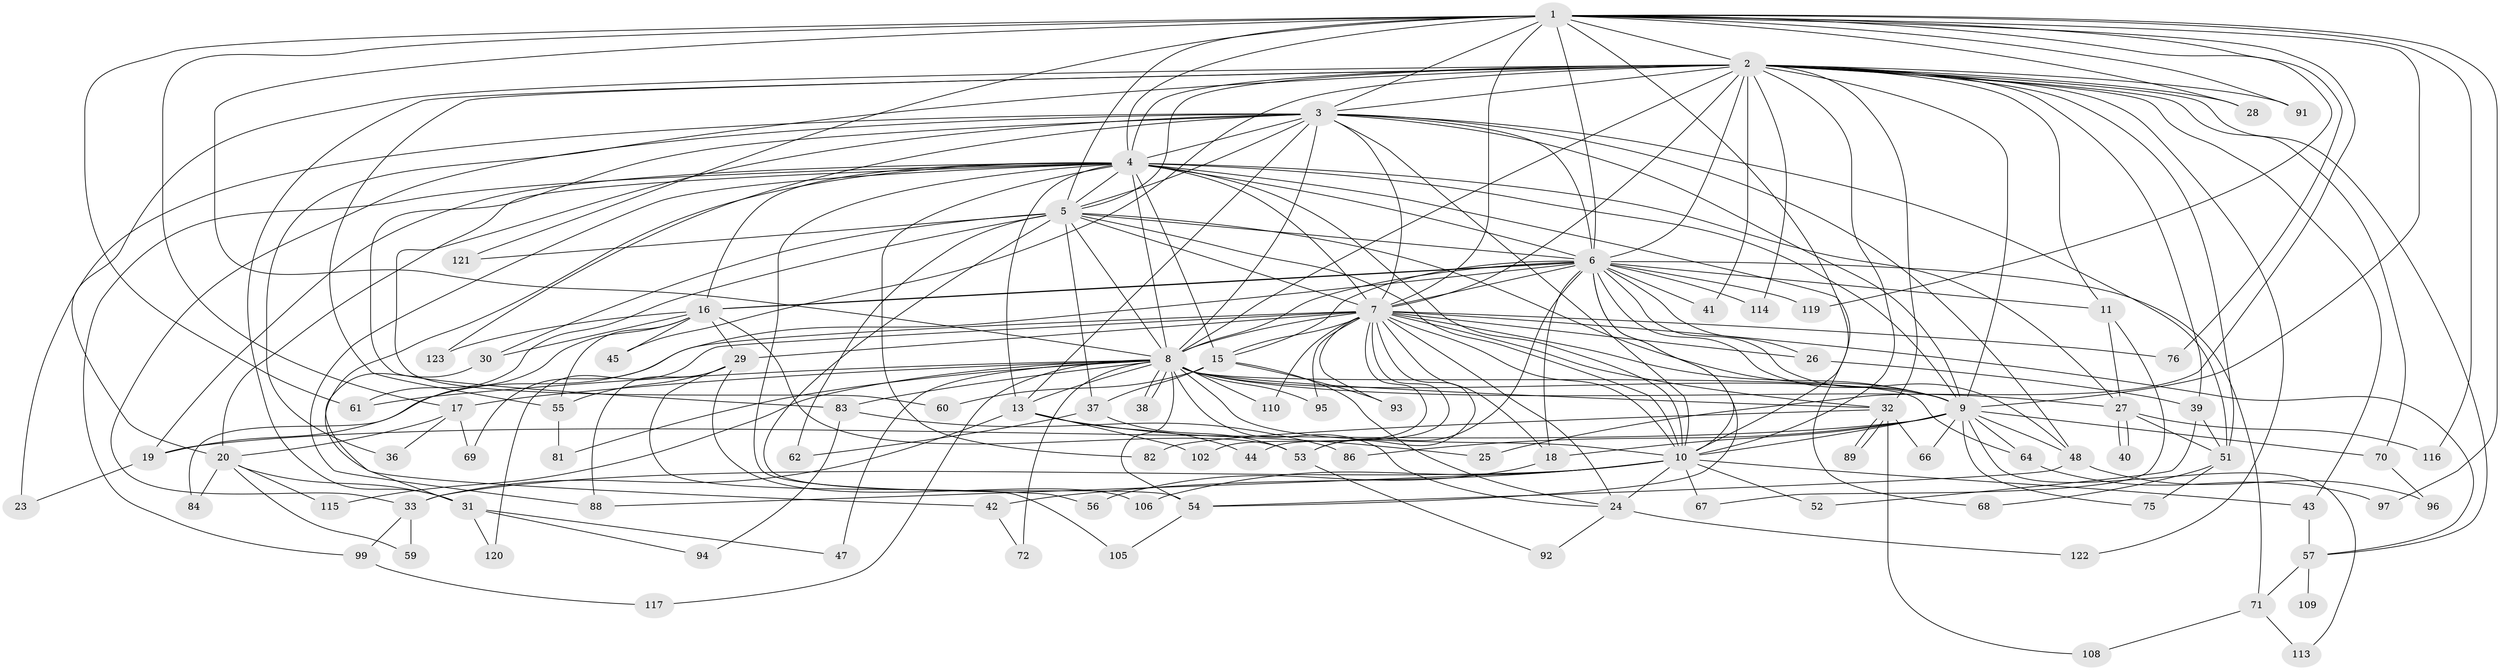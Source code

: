 // original degree distribution, {20: 0.008064516129032258, 27: 0.008064516129032258, 18: 0.016129032258064516, 23: 0.016129032258064516, 16: 0.008064516129032258, 26: 0.008064516129032258, 25: 0.008064516129032258, 19: 0.008064516129032258, 4: 0.10483870967741936, 7: 0.03225806451612903, 2: 0.5725806451612904, 6: 0.03225806451612903, 5: 0.056451612903225805, 3: 0.11290322580645161, 8: 0.008064516129032258}
// Generated by graph-tools (version 1.1) at 2025/41/03/06/25 10:41:41]
// undirected, 93 vertices, 233 edges
graph export_dot {
graph [start="1"]
  node [color=gray90,style=filled];
  1 [super="+111"];
  2 [super="+12"];
  3 [super="+80"];
  4 [super="+65"];
  5 [super="+104"];
  6 [super="+101"];
  7 [super="+79"];
  8 [super="+22"];
  9 [super="+14"];
  10 [super="+124"];
  11;
  13 [super="+34"];
  15 [super="+98"];
  16 [super="+21"];
  17 [super="+49"];
  18 [super="+63"];
  19 [super="+107"];
  20 [super="+50"];
  23;
  24 [super="+35"];
  25;
  26;
  27 [super="+118"];
  28;
  29 [super="+77"];
  30;
  31 [super="+73"];
  32 [super="+46"];
  33 [super="+90"];
  36;
  37;
  38;
  39 [super="+85"];
  40;
  41;
  42;
  43;
  44;
  45;
  47;
  48 [super="+87"];
  51 [super="+100"];
  52;
  53 [super="+74"];
  54 [super="+78"];
  55;
  56;
  57 [super="+58"];
  59;
  60;
  61 [super="+112"];
  62;
  64;
  66;
  67;
  68;
  69;
  70;
  71;
  72;
  75;
  76;
  81;
  82;
  83;
  84;
  86;
  88 [super="+103"];
  89;
  91;
  92;
  93;
  94;
  95;
  96;
  97;
  99;
  102;
  105;
  106;
  108;
  109;
  110;
  113;
  114;
  115;
  116;
  117;
  119;
  120;
  121;
  122;
  123;
  1 -- 2;
  1 -- 3;
  1 -- 4;
  1 -- 5 [weight=2];
  1 -- 6;
  1 -- 7;
  1 -- 8;
  1 -- 9;
  1 -- 10;
  1 -- 17;
  1 -- 25;
  1 -- 28;
  1 -- 61;
  1 -- 76;
  1 -- 91;
  1 -- 97;
  1 -- 116;
  1 -- 119;
  1 -- 121;
  2 -- 3;
  2 -- 4 [weight=2];
  2 -- 5;
  2 -- 6;
  2 -- 7;
  2 -- 8 [weight=2];
  2 -- 9 [weight=2];
  2 -- 10;
  2 -- 11;
  2 -- 20;
  2 -- 28;
  2 -- 31;
  2 -- 32;
  2 -- 39;
  2 -- 41;
  2 -- 43;
  2 -- 45;
  2 -- 51;
  2 -- 55;
  2 -- 57;
  2 -- 70;
  2 -- 91;
  2 -- 114;
  2 -- 122;
  2 -- 36;
  3 -- 4 [weight=2];
  3 -- 5;
  3 -- 6;
  3 -- 7;
  3 -- 8;
  3 -- 9;
  3 -- 10;
  3 -- 13;
  3 -- 23;
  3 -- 33;
  3 -- 48;
  3 -- 51;
  3 -- 60;
  3 -- 83;
  3 -- 123;
  4 -- 5;
  4 -- 6;
  4 -- 7;
  4 -- 8;
  4 -- 9;
  4 -- 10;
  4 -- 19;
  4 -- 20;
  4 -- 42;
  4 -- 56;
  4 -- 68;
  4 -- 82;
  4 -- 88;
  4 -- 99;
  4 -- 13;
  4 -- 15;
  4 -- 27;
  4 -- 16;
  5 -- 6;
  5 -- 7;
  5 -- 8;
  5 -- 9;
  5 -- 10;
  5 -- 30;
  5 -- 37;
  5 -- 62;
  5 -- 121;
  5 -- 54;
  5 -- 61;
  6 -- 7;
  6 -- 8;
  6 -- 9;
  6 -- 10;
  6 -- 11;
  6 -- 15;
  6 -- 16;
  6 -- 16;
  6 -- 18;
  6 -- 26;
  6 -- 41;
  6 -- 54;
  6 -- 69;
  6 -- 71;
  6 -- 114;
  6 -- 119;
  6 -- 53;
  6 -- 48;
  7 -- 8;
  7 -- 9;
  7 -- 10 [weight=2];
  7 -- 15;
  7 -- 19;
  7 -- 24 [weight=2];
  7 -- 26;
  7 -- 29;
  7 -- 32;
  7 -- 44;
  7 -- 76;
  7 -- 93;
  7 -- 102;
  7 -- 110;
  7 -- 120;
  7 -- 95;
  7 -- 18;
  7 -- 57;
  7 -- 53;
  8 -- 9;
  8 -- 10;
  8 -- 13;
  8 -- 17;
  8 -- 24;
  8 -- 27;
  8 -- 38;
  8 -- 38;
  8 -- 47;
  8 -- 61;
  8 -- 64;
  8 -- 81;
  8 -- 83;
  8 -- 95;
  8 -- 115;
  8 -- 117;
  8 -- 32;
  8 -- 72;
  8 -- 110;
  8 -- 54;
  9 -- 10;
  9 -- 18;
  9 -- 48;
  9 -- 64;
  9 -- 66;
  9 -- 70;
  9 -- 75;
  9 -- 86;
  9 -- 113;
  9 -- 19;
  10 -- 33;
  10 -- 42;
  10 -- 43;
  10 -- 52;
  10 -- 67;
  10 -- 106;
  10 -- 88;
  10 -- 24;
  11 -- 27;
  11 -- 67;
  13 -- 25;
  13 -- 44;
  13 -- 102;
  13 -- 33;
  15 -- 37;
  15 -- 60;
  15 -- 93;
  15 -- 24;
  16 -- 30;
  16 -- 53;
  16 -- 55;
  16 -- 29;
  16 -- 84;
  16 -- 123;
  16 -- 45;
  17 -- 36;
  17 -- 69;
  17 -- 20 [weight=2];
  18 -- 56;
  19 -- 23;
  20 -- 31;
  20 -- 84;
  20 -- 115;
  20 -- 59;
  24 -- 92;
  24 -- 122;
  26 -- 39;
  27 -- 40;
  27 -- 40;
  27 -- 116;
  27 -- 51;
  29 -- 88;
  29 -- 105;
  29 -- 106;
  29 -- 55;
  30 -- 31;
  31 -- 47;
  31 -- 94;
  31 -- 120;
  32 -- 66;
  32 -- 82;
  32 -- 89;
  32 -- 89;
  32 -- 108;
  33 -- 59;
  33 -- 99;
  37 -- 53;
  37 -- 62;
  39 -- 52;
  39 -- 51;
  42 -- 72;
  43 -- 57;
  48 -- 54;
  48 -- 96;
  51 -- 68;
  51 -- 75;
  53 -- 92;
  54 -- 105;
  55 -- 81;
  57 -- 71;
  57 -- 109 [weight=2];
  64 -- 97;
  70 -- 96;
  71 -- 108;
  71 -- 113;
  83 -- 86;
  83 -- 94;
  99 -- 117;
}
